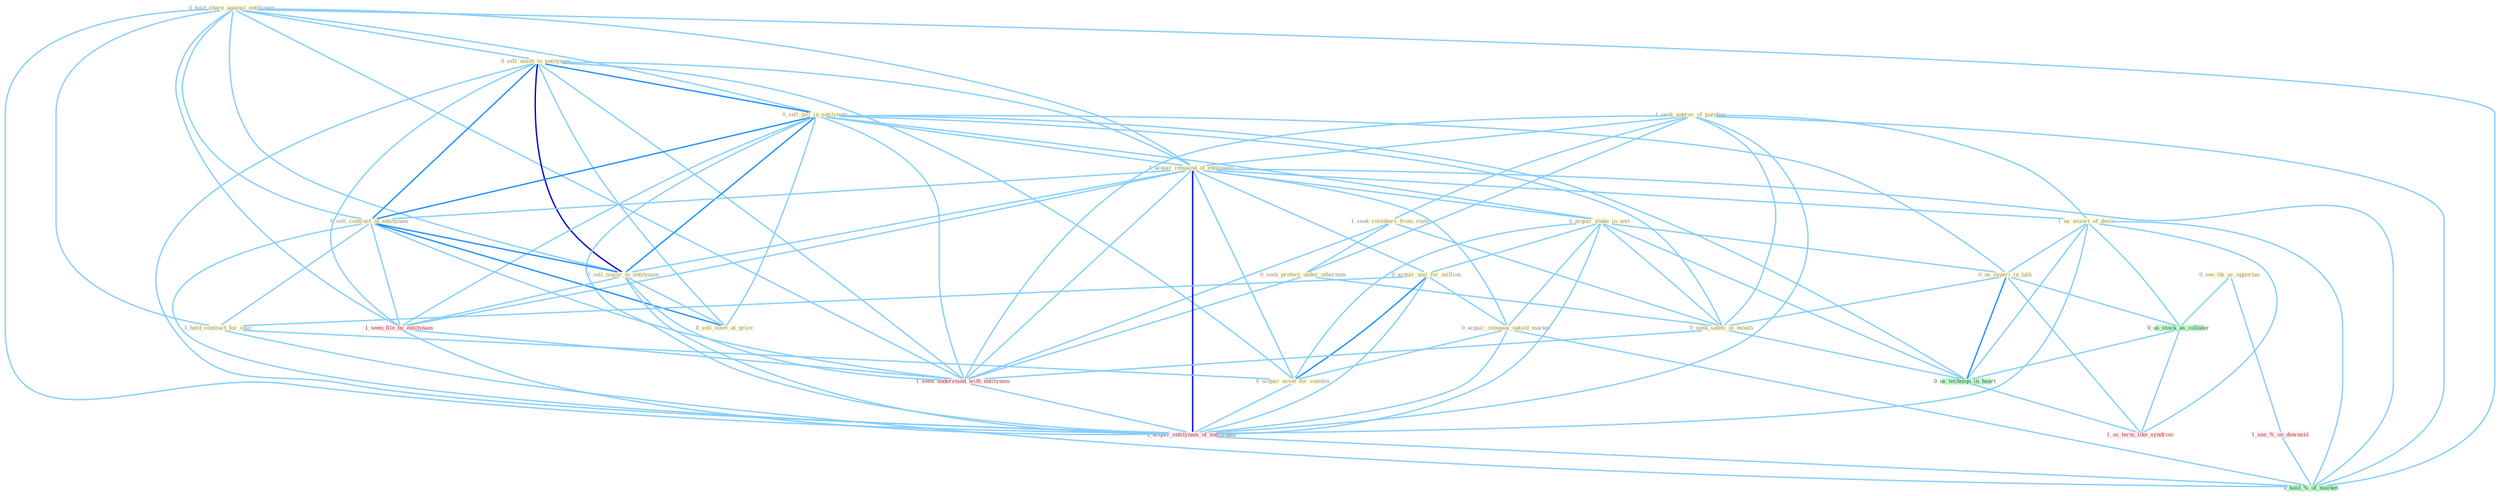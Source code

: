 Graph G{ 
    node
    [shape=polygon,style=filled,width=.5,height=.06,color="#BDFCC9",fixedsize=true,fontsize=4,
    fontcolor="#2f4f4f"];
    {node
    [color="#ffffe0", fontcolor="#8b7d6b"] "1_seek_approv_of_purchas " "1_seek_reimburs_from_state " "0_hold_share_against_entitynam " "0_sell_asset_to_entitynam " "0_see_thi_as_opportun " "0_sell_pill_in_entitynam " "0_seek_protect_under_othernum " "1_acquir_remaind_of_entitynam " "0_acquir_stake_in_unit " "1_us_assort_of_devic " "0_sell_contract_at_entitynam " "0_sell_major_to_entitynam " "0_us_experi_in_talk " "0_sell_steel_at_price " "0_acquir_unit_for_million " "1_hold_contract_for_ship " "0_seek_safeti_in_month " "0_acquir_compani_outsid_market " "0_acquir_asset_for_combin "}
{node [color="#fff0f5", fontcolor="#b22222"] "1_seen_file_by_entitynam " "1_seek_understand_with_entitynam " "1_acquir_entitynam_of_entitynam " "1_see_%_on_downsid " "1_us_term_like_syndrom "}
edge [color="#B0E2FF"];

	"1_seek_approv_of_purchas " -- "1_seek_reimburs_from_state " [w="1", color="#87cefa" ];
	"1_seek_approv_of_purchas " -- "0_seek_protect_under_othernum " [w="1", color="#87cefa" ];
	"1_seek_approv_of_purchas " -- "1_acquir_remaind_of_entitynam " [w="1", color="#87cefa" ];
	"1_seek_approv_of_purchas " -- "1_us_assort_of_devic " [w="1", color="#87cefa" ];
	"1_seek_approv_of_purchas " -- "0_seek_safeti_in_month " [w="1", color="#87cefa" ];
	"1_seek_approv_of_purchas " -- "1_seek_understand_with_entitynam " [w="1", color="#87cefa" ];
	"1_seek_approv_of_purchas " -- "1_acquir_entitynam_of_entitynam " [w="1", color="#87cefa" ];
	"1_seek_approv_of_purchas " -- "1_hold_%_of_market " [w="1", color="#87cefa" ];
	"1_seek_reimburs_from_state " -- "0_seek_protect_under_othernum " [w="1", color="#87cefa" ];
	"1_seek_reimburs_from_state " -- "0_seek_safeti_in_month " [w="1", color="#87cefa" ];
	"1_seek_reimburs_from_state " -- "1_seek_understand_with_entitynam " [w="1", color="#87cefa" ];
	"0_hold_share_against_entitynam " -- "0_sell_asset_to_entitynam " [w="1", color="#87cefa" ];
	"0_hold_share_against_entitynam " -- "0_sell_pill_in_entitynam " [w="1", color="#87cefa" ];
	"0_hold_share_against_entitynam " -- "1_acquir_remaind_of_entitynam " [w="1", color="#87cefa" ];
	"0_hold_share_against_entitynam " -- "0_sell_contract_at_entitynam " [w="1", color="#87cefa" ];
	"0_hold_share_against_entitynam " -- "0_sell_major_to_entitynam " [w="1", color="#87cefa" ];
	"0_hold_share_against_entitynam " -- "1_hold_contract_for_ship " [w="1", color="#87cefa" ];
	"0_hold_share_against_entitynam " -- "1_seen_file_by_entitynam " [w="1", color="#87cefa" ];
	"0_hold_share_against_entitynam " -- "1_seek_understand_with_entitynam " [w="1", color="#87cefa" ];
	"0_hold_share_against_entitynam " -- "1_acquir_entitynam_of_entitynam " [w="1", color="#87cefa" ];
	"0_hold_share_against_entitynam " -- "1_hold_%_of_market " [w="1", color="#87cefa" ];
	"0_sell_asset_to_entitynam " -- "0_sell_pill_in_entitynam " [w="2", color="#1e90ff" , len=0.8];
	"0_sell_asset_to_entitynam " -- "1_acquir_remaind_of_entitynam " [w="1", color="#87cefa" ];
	"0_sell_asset_to_entitynam " -- "0_sell_contract_at_entitynam " [w="2", color="#1e90ff" , len=0.8];
	"0_sell_asset_to_entitynam " -- "0_sell_major_to_entitynam " [w="3", color="#0000cd" , len=0.6];
	"0_sell_asset_to_entitynam " -- "0_sell_steel_at_price " [w="1", color="#87cefa" ];
	"0_sell_asset_to_entitynam " -- "0_acquir_asset_for_combin " [w="1", color="#87cefa" ];
	"0_sell_asset_to_entitynam " -- "1_seen_file_by_entitynam " [w="1", color="#87cefa" ];
	"0_sell_asset_to_entitynam " -- "1_seek_understand_with_entitynam " [w="1", color="#87cefa" ];
	"0_sell_asset_to_entitynam " -- "1_acquir_entitynam_of_entitynam " [w="1", color="#87cefa" ];
	"0_see_thi_as_opportun " -- "0_us_stock_as_collater " [w="1", color="#87cefa" ];
	"0_see_thi_as_opportun " -- "1_see_%_on_downsid " [w="1", color="#87cefa" ];
	"0_sell_pill_in_entitynam " -- "1_acquir_remaind_of_entitynam " [w="1", color="#87cefa" ];
	"0_sell_pill_in_entitynam " -- "0_acquir_stake_in_unit " [w="1", color="#87cefa" ];
	"0_sell_pill_in_entitynam " -- "0_sell_contract_at_entitynam " [w="2", color="#1e90ff" , len=0.8];
	"0_sell_pill_in_entitynam " -- "0_sell_major_to_entitynam " [w="2", color="#1e90ff" , len=0.8];
	"0_sell_pill_in_entitynam " -- "0_us_experi_in_talk " [w="1", color="#87cefa" ];
	"0_sell_pill_in_entitynam " -- "0_sell_steel_at_price " [w="1", color="#87cefa" ];
	"0_sell_pill_in_entitynam " -- "0_seek_safeti_in_month " [w="1", color="#87cefa" ];
	"0_sell_pill_in_entitynam " -- "1_seen_file_by_entitynam " [w="1", color="#87cefa" ];
	"0_sell_pill_in_entitynam " -- "1_seek_understand_with_entitynam " [w="1", color="#87cefa" ];
	"0_sell_pill_in_entitynam " -- "1_acquir_entitynam_of_entitynam " [w="1", color="#87cefa" ];
	"0_sell_pill_in_entitynam " -- "0_us_techniqu_in_heart " [w="1", color="#87cefa" ];
	"0_seek_protect_under_othernum " -- "0_seek_safeti_in_month " [w="1", color="#87cefa" ];
	"0_seek_protect_under_othernum " -- "1_seek_understand_with_entitynam " [w="1", color="#87cefa" ];
	"1_acquir_remaind_of_entitynam " -- "0_acquir_stake_in_unit " [w="1", color="#87cefa" ];
	"1_acquir_remaind_of_entitynam " -- "1_us_assort_of_devic " [w="1", color="#87cefa" ];
	"1_acquir_remaind_of_entitynam " -- "0_sell_contract_at_entitynam " [w="1", color="#87cefa" ];
	"1_acquir_remaind_of_entitynam " -- "0_sell_major_to_entitynam " [w="1", color="#87cefa" ];
	"1_acquir_remaind_of_entitynam " -- "0_acquir_unit_for_million " [w="1", color="#87cefa" ];
	"1_acquir_remaind_of_entitynam " -- "0_acquir_compani_outsid_market " [w="1", color="#87cefa" ];
	"1_acquir_remaind_of_entitynam " -- "0_acquir_asset_for_combin " [w="1", color="#87cefa" ];
	"1_acquir_remaind_of_entitynam " -- "1_seen_file_by_entitynam " [w="1", color="#87cefa" ];
	"1_acquir_remaind_of_entitynam " -- "1_seek_understand_with_entitynam " [w="1", color="#87cefa" ];
	"1_acquir_remaind_of_entitynam " -- "1_acquir_entitynam_of_entitynam " [w="3", color="#0000cd" , len=0.6];
	"1_acquir_remaind_of_entitynam " -- "1_hold_%_of_market " [w="1", color="#87cefa" ];
	"0_acquir_stake_in_unit " -- "0_us_experi_in_talk " [w="1", color="#87cefa" ];
	"0_acquir_stake_in_unit " -- "0_acquir_unit_for_million " [w="1", color="#87cefa" ];
	"0_acquir_stake_in_unit " -- "0_seek_safeti_in_month " [w="1", color="#87cefa" ];
	"0_acquir_stake_in_unit " -- "0_acquir_compani_outsid_market " [w="1", color="#87cefa" ];
	"0_acquir_stake_in_unit " -- "0_acquir_asset_for_combin " [w="1", color="#87cefa" ];
	"0_acquir_stake_in_unit " -- "1_acquir_entitynam_of_entitynam " [w="1", color="#87cefa" ];
	"0_acquir_stake_in_unit " -- "0_us_techniqu_in_heart " [w="1", color="#87cefa" ];
	"1_us_assort_of_devic " -- "0_us_experi_in_talk " [w="1", color="#87cefa" ];
	"1_us_assort_of_devic " -- "0_us_stock_as_collater " [w="1", color="#87cefa" ];
	"1_us_assort_of_devic " -- "1_acquir_entitynam_of_entitynam " [w="1", color="#87cefa" ];
	"1_us_assort_of_devic " -- "0_us_techniqu_in_heart " [w="1", color="#87cefa" ];
	"1_us_assort_of_devic " -- "1_us_term_like_syndrom " [w="1", color="#87cefa" ];
	"1_us_assort_of_devic " -- "1_hold_%_of_market " [w="1", color="#87cefa" ];
	"0_sell_contract_at_entitynam " -- "0_sell_major_to_entitynam " [w="2", color="#1e90ff" , len=0.8];
	"0_sell_contract_at_entitynam " -- "0_sell_steel_at_price " [w="2", color="#1e90ff" , len=0.8];
	"0_sell_contract_at_entitynam " -- "1_hold_contract_for_ship " [w="1", color="#87cefa" ];
	"0_sell_contract_at_entitynam " -- "1_seen_file_by_entitynam " [w="1", color="#87cefa" ];
	"0_sell_contract_at_entitynam " -- "1_seek_understand_with_entitynam " [w="1", color="#87cefa" ];
	"0_sell_contract_at_entitynam " -- "1_acquir_entitynam_of_entitynam " [w="1", color="#87cefa" ];
	"0_sell_major_to_entitynam " -- "0_sell_steel_at_price " [w="1", color="#87cefa" ];
	"0_sell_major_to_entitynam " -- "1_seen_file_by_entitynam " [w="1", color="#87cefa" ];
	"0_sell_major_to_entitynam " -- "1_seek_understand_with_entitynam " [w="1", color="#87cefa" ];
	"0_sell_major_to_entitynam " -- "1_acquir_entitynam_of_entitynam " [w="1", color="#87cefa" ];
	"0_us_experi_in_talk " -- "0_seek_safeti_in_month " [w="1", color="#87cefa" ];
	"0_us_experi_in_talk " -- "0_us_stock_as_collater " [w="1", color="#87cefa" ];
	"0_us_experi_in_talk " -- "0_us_techniqu_in_heart " [w="2", color="#1e90ff" , len=0.8];
	"0_us_experi_in_talk " -- "1_us_term_like_syndrom " [w="1", color="#87cefa" ];
	"0_acquir_unit_for_million " -- "1_hold_contract_for_ship " [w="1", color="#87cefa" ];
	"0_acquir_unit_for_million " -- "0_acquir_compani_outsid_market " [w="1", color="#87cefa" ];
	"0_acquir_unit_for_million " -- "0_acquir_asset_for_combin " [w="2", color="#1e90ff" , len=0.8];
	"0_acquir_unit_for_million " -- "1_acquir_entitynam_of_entitynam " [w="1", color="#87cefa" ];
	"1_hold_contract_for_ship " -- "0_acquir_asset_for_combin " [w="1", color="#87cefa" ];
	"1_hold_contract_for_ship " -- "1_hold_%_of_market " [w="1", color="#87cefa" ];
	"0_seek_safeti_in_month " -- "1_seek_understand_with_entitynam " [w="1", color="#87cefa" ];
	"0_seek_safeti_in_month " -- "0_us_techniqu_in_heart " [w="1", color="#87cefa" ];
	"0_acquir_compani_outsid_market " -- "0_acquir_asset_for_combin " [w="1", color="#87cefa" ];
	"0_acquir_compani_outsid_market " -- "1_acquir_entitynam_of_entitynam " [w="1", color="#87cefa" ];
	"0_acquir_compani_outsid_market " -- "1_hold_%_of_market " [w="1", color="#87cefa" ];
	"0_acquir_asset_for_combin " -- "1_acquir_entitynam_of_entitynam " [w="1", color="#87cefa" ];
	"1_seen_file_by_entitynam " -- "1_seek_understand_with_entitynam " [w="1", color="#87cefa" ];
	"1_seen_file_by_entitynam " -- "1_acquir_entitynam_of_entitynam " [w="1", color="#87cefa" ];
	"0_us_stock_as_collater " -- "0_us_techniqu_in_heart " [w="1", color="#87cefa" ];
	"0_us_stock_as_collater " -- "1_us_term_like_syndrom " [w="1", color="#87cefa" ];
	"1_seek_understand_with_entitynam " -- "1_acquir_entitynam_of_entitynam " [w="1", color="#87cefa" ];
	"1_acquir_entitynam_of_entitynam " -- "1_hold_%_of_market " [w="1", color="#87cefa" ];
	"0_us_techniqu_in_heart " -- "1_us_term_like_syndrom " [w="1", color="#87cefa" ];
	"1_see_%_on_downsid " -- "1_hold_%_of_market " [w="1", color="#87cefa" ];
}